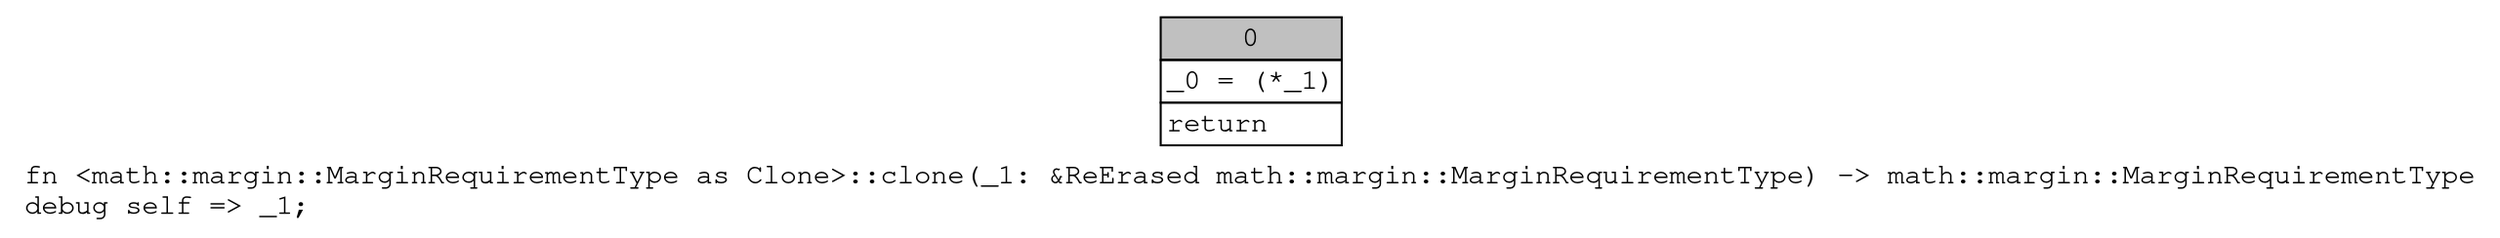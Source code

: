 digraph Mir_0_15001 {
    graph [fontname="Courier, monospace"];
    node [fontname="Courier, monospace"];
    edge [fontname="Courier, monospace"];
    label=<fn &lt;math::margin::MarginRequirementType as Clone&gt;::clone(_1: &amp;ReErased math::margin::MarginRequirementType) -&gt; math::margin::MarginRequirementType<br align="left"/>debug self =&gt; _1;<br align="left"/>>;
    bb0__0_15001 [shape="none", label=<<table border="0" cellborder="1" cellspacing="0"><tr><td bgcolor="gray" align="center" colspan="1">0</td></tr><tr><td align="left" balign="left">_0 = (*_1)<br/></td></tr><tr><td align="left">return</td></tr></table>>];
}
